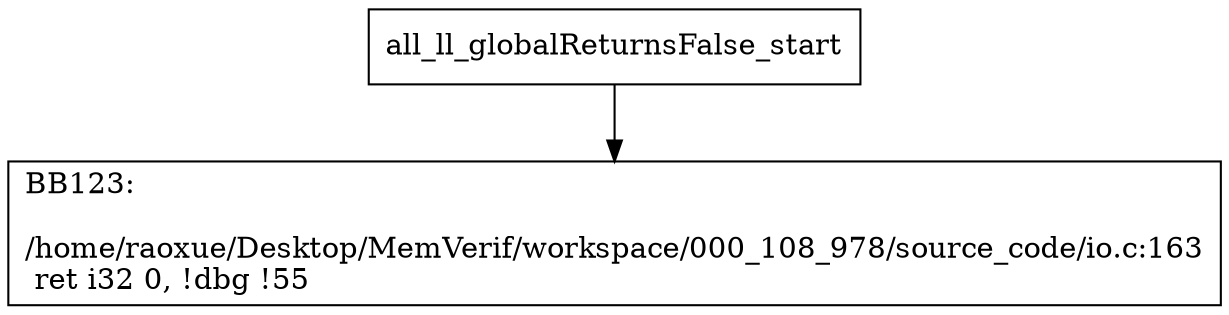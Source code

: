 digraph "CFG for'all_ll_globalReturnsFalse' function" {
	BBall_ll_globalReturnsFalse_start[shape=record,label="{all_ll_globalReturnsFalse_start}"];
	BBall_ll_globalReturnsFalse_start-> all_ll_globalReturnsFalseBB123;
	all_ll_globalReturnsFalseBB123 [shape=record, label="{BB123:\l\l/home/raoxue/Desktop/MemVerif/workspace/000_108_978/source_code/io.c:163\l
  ret i32 0, !dbg !55\l
}"];
}
